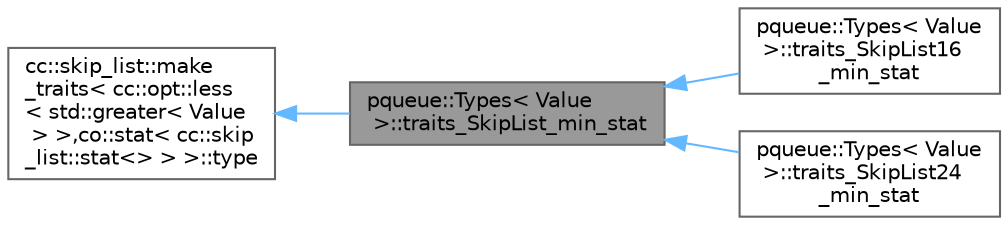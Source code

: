 digraph "pqueue::Types&lt; Value &gt;::traits_SkipList_min_stat"
{
 // LATEX_PDF_SIZE
  bgcolor="transparent";
  edge [fontname=Helvetica,fontsize=10,labelfontname=Helvetica,labelfontsize=10];
  node [fontname=Helvetica,fontsize=10,shape=box,height=0.2,width=0.4];
  rankdir="LR";
  Node1 [id="Node000001",label="pqueue::Types\< Value\l \>::traits_SkipList_min_stat",height=0.2,width=0.4,color="gray40", fillcolor="grey60", style="filled", fontcolor="black",tooltip=" "];
  Node2 -> Node1 [id="edge1_Node000001_Node000002",dir="back",color="steelblue1",style="solid",tooltip=" "];
  Node2 [id="Node000002",label="cc::skip_list::make\l_traits\< cc::opt::less\l\< std::greater\< Value\l \> \>,co::stat\< cc::skip\l_list::stat\<\> \> \>::type",height=0.2,width=0.4,color="gray40", fillcolor="white", style="filled",tooltip=" "];
  Node1 -> Node3 [id="edge2_Node000001_Node000003",dir="back",color="steelblue1",style="solid",tooltip=" "];
  Node3 [id="Node000003",label="pqueue::Types\< Value\l \>::traits_SkipList16\l_min_stat",height=0.2,width=0.4,color="gray40", fillcolor="white", style="filled",URL="$structpqueue_1_1_types_1_1traits___skip_list16__min__stat.html",tooltip=" "];
  Node1 -> Node4 [id="edge3_Node000001_Node000004",dir="back",color="steelblue1",style="solid",tooltip=" "];
  Node4 [id="Node000004",label="pqueue::Types\< Value\l \>::traits_SkipList24\l_min_stat",height=0.2,width=0.4,color="gray40", fillcolor="white", style="filled",URL="$structpqueue_1_1_types_1_1traits___skip_list24__min__stat.html",tooltip=" "];
}

